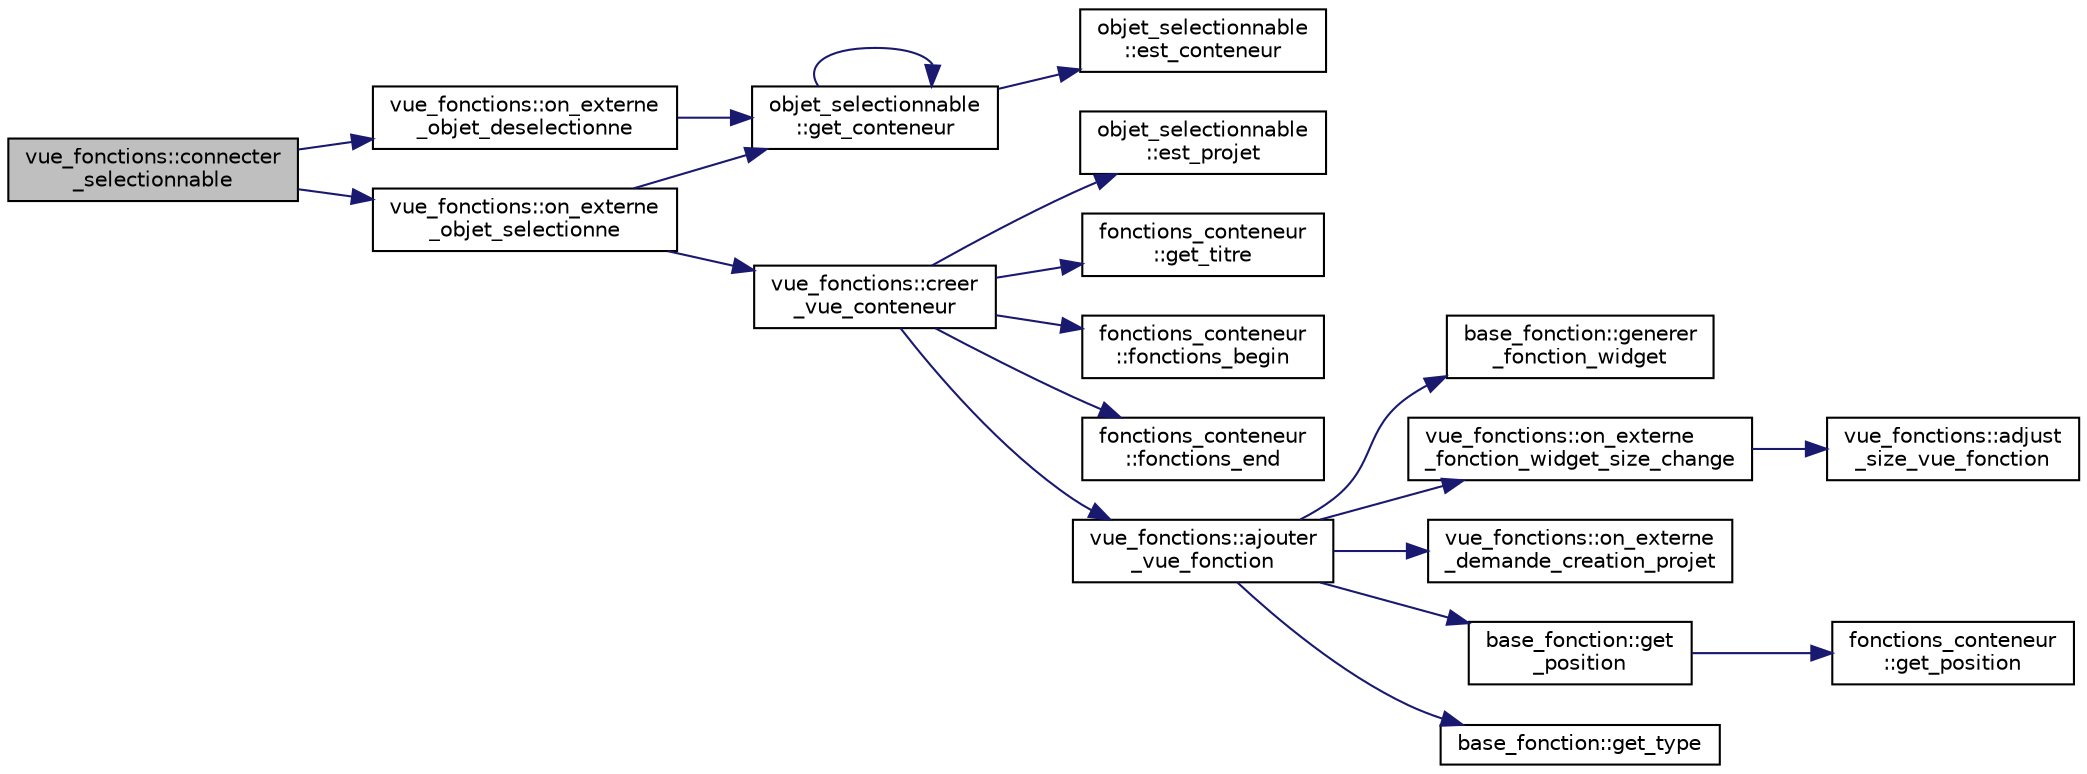 digraph "vue_fonctions::connecter_selectionnable"
{
  edge [fontname="Helvetica",fontsize="10",labelfontname="Helvetica",labelfontsize="10"];
  node [fontname="Helvetica",fontsize="10",shape=record];
  rankdir="LR";
  Node155 [label="vue_fonctions::connecter\l_selectionnable",height=0.2,width=0.4,color="black", fillcolor="grey75", style="filled", fontcolor="black"];
  Node155 -> Node156 [color="midnightblue",fontsize="10",style="solid",fontname="Helvetica"];
  Node156 [label="vue_fonctions::on_externe\l_objet_selectionne",height=0.2,width=0.4,color="black", fillcolor="white", style="filled",URL="$classvue__fonctions.html#a610daa1bb1cad846dbd1c6a9db10f295"];
  Node156 -> Node157 [color="midnightblue",fontsize="10",style="solid",fontname="Helvetica"];
  Node157 [label="objet_selectionnable\l::get_conteneur",height=0.2,width=0.4,color="black", fillcolor="white", style="filled",URL="$classobjet__selectionnable.html#ab809d020155b7fec48ff3adbe15c9b65"];
  Node157 -> Node158 [color="midnightblue",fontsize="10",style="solid",fontname="Helvetica"];
  Node158 [label="objet_selectionnable\l::est_conteneur",height=0.2,width=0.4,color="black", fillcolor="white", style="filled",URL="$classobjet__selectionnable.html#a2c6b5b342b5f3a9f48893f793f935e0f"];
  Node157 -> Node157 [color="midnightblue",fontsize="10",style="solid",fontname="Helvetica"];
  Node156 -> Node159 [color="midnightblue",fontsize="10",style="solid",fontname="Helvetica"];
  Node159 [label="vue_fonctions::creer\l_vue_conteneur",height=0.2,width=0.4,color="black", fillcolor="white", style="filled",URL="$classvue__fonctions.html#a43f442e02fedae787e0027e5c766cab4",tooltip="On crée la vue. "];
  Node159 -> Node160 [color="midnightblue",fontsize="10",style="solid",fontname="Helvetica"];
  Node160 [label="objet_selectionnable\l::est_projet",height=0.2,width=0.4,color="black", fillcolor="white", style="filled",URL="$classobjet__selectionnable.html#a49ea1a29523e46f099896477a2b43eaa"];
  Node159 -> Node161 [color="midnightblue",fontsize="10",style="solid",fontname="Helvetica"];
  Node161 [label="fonctions_conteneur\l::get_titre",height=0.2,width=0.4,color="black", fillcolor="white", style="filled",URL="$classfonctions__conteneur.html#ab81d1b229c4f0564ef2aef27345bf1ad"];
  Node159 -> Node162 [color="midnightblue",fontsize="10",style="solid",fontname="Helvetica"];
  Node162 [label="fonctions_conteneur\l::fonctions_begin",height=0.2,width=0.4,color="black", fillcolor="white", style="filled",URL="$classfonctions__conteneur.html#aa1db33c3a0bf76b354e77b4a4324357a"];
  Node159 -> Node163 [color="midnightblue",fontsize="10",style="solid",fontname="Helvetica"];
  Node163 [label="fonctions_conteneur\l::fonctions_end",height=0.2,width=0.4,color="black", fillcolor="white", style="filled",URL="$classfonctions__conteneur.html#a165ee65380980b58b521a62810cd7e27"];
  Node159 -> Node164 [color="midnightblue",fontsize="10",style="solid",fontname="Helvetica"];
  Node164 [label="vue_fonctions::ajouter\l_vue_fonction",height=0.2,width=0.4,color="black", fillcolor="white", style="filled",URL="$classvue__fonctions.html#a8965a0253e4ffc9fddb3fb4c595ff751",tooltip="Ajoute la vue de la fonction. "];
  Node164 -> Node165 [color="midnightblue",fontsize="10",style="solid",fontname="Helvetica"];
  Node165 [label="base_fonction::generer\l_fonction_widget",height=0.2,width=0.4,color="black", fillcolor="white", style="filled",URL="$classbase__fonction.html#ad5c8ce64c897fba9cc84bf4dae60ee9a"];
  Node164 -> Node166 [color="midnightblue",fontsize="10",style="solid",fontname="Helvetica"];
  Node166 [label="vue_fonctions::on_externe\l_fonction_widget_size_change",height=0.2,width=0.4,color="black", fillcolor="white", style="filled",URL="$classvue__fonctions.html#aead9d73dffeef24ed7ba17edcda415f3"];
  Node166 -> Node167 [color="midnightblue",fontsize="10",style="solid",fontname="Helvetica"];
  Node167 [label="vue_fonctions::adjust\l_size_vue_fonction",height=0.2,width=0.4,color="black", fillcolor="white", style="filled",URL="$classvue__fonctions.html#a782d0cc63a33af720f8c44958d595425"];
  Node164 -> Node168 [color="midnightblue",fontsize="10",style="solid",fontname="Helvetica"];
  Node168 [label="vue_fonctions::on_externe\l_demande_creation_projet",height=0.2,width=0.4,color="black", fillcolor="white", style="filled",URL="$classvue__fonctions.html#ae54ea51dbad2688ef17e17bd03c6a955"];
  Node164 -> Node169 [color="midnightblue",fontsize="10",style="solid",fontname="Helvetica"];
  Node169 [label="base_fonction::get\l_position",height=0.2,width=0.4,color="black", fillcolor="white", style="filled",URL="$classbase__fonction.html#aa42a2214daf8e49a79b627f62ab9105e"];
  Node169 -> Node170 [color="midnightblue",fontsize="10",style="solid",fontname="Helvetica"];
  Node170 [label="fonctions_conteneur\l::get_position",height=0.2,width=0.4,color="black", fillcolor="white", style="filled",URL="$classfonctions__conteneur.html#a61f2cd0bf2ee27462f470e36a2f43869"];
  Node164 -> Node171 [color="midnightblue",fontsize="10",style="solid",fontname="Helvetica"];
  Node171 [label="base_fonction::get_type",height=0.2,width=0.4,color="black", fillcolor="white", style="filled",URL="$classbase__fonction.html#a8ed620b54f5ef377c2593952eafd6ad9",tooltip="Retourne le type de la fonction. "];
  Node155 -> Node172 [color="midnightblue",fontsize="10",style="solid",fontname="Helvetica"];
  Node172 [label="vue_fonctions::on_externe\l_objet_deselectionne",height=0.2,width=0.4,color="black", fillcolor="white", style="filled",URL="$classvue__fonctions.html#ae7a54dcd3bcf5d69fbf48cf955bacc2e"];
  Node172 -> Node157 [color="midnightblue",fontsize="10",style="solid",fontname="Helvetica"];
}

